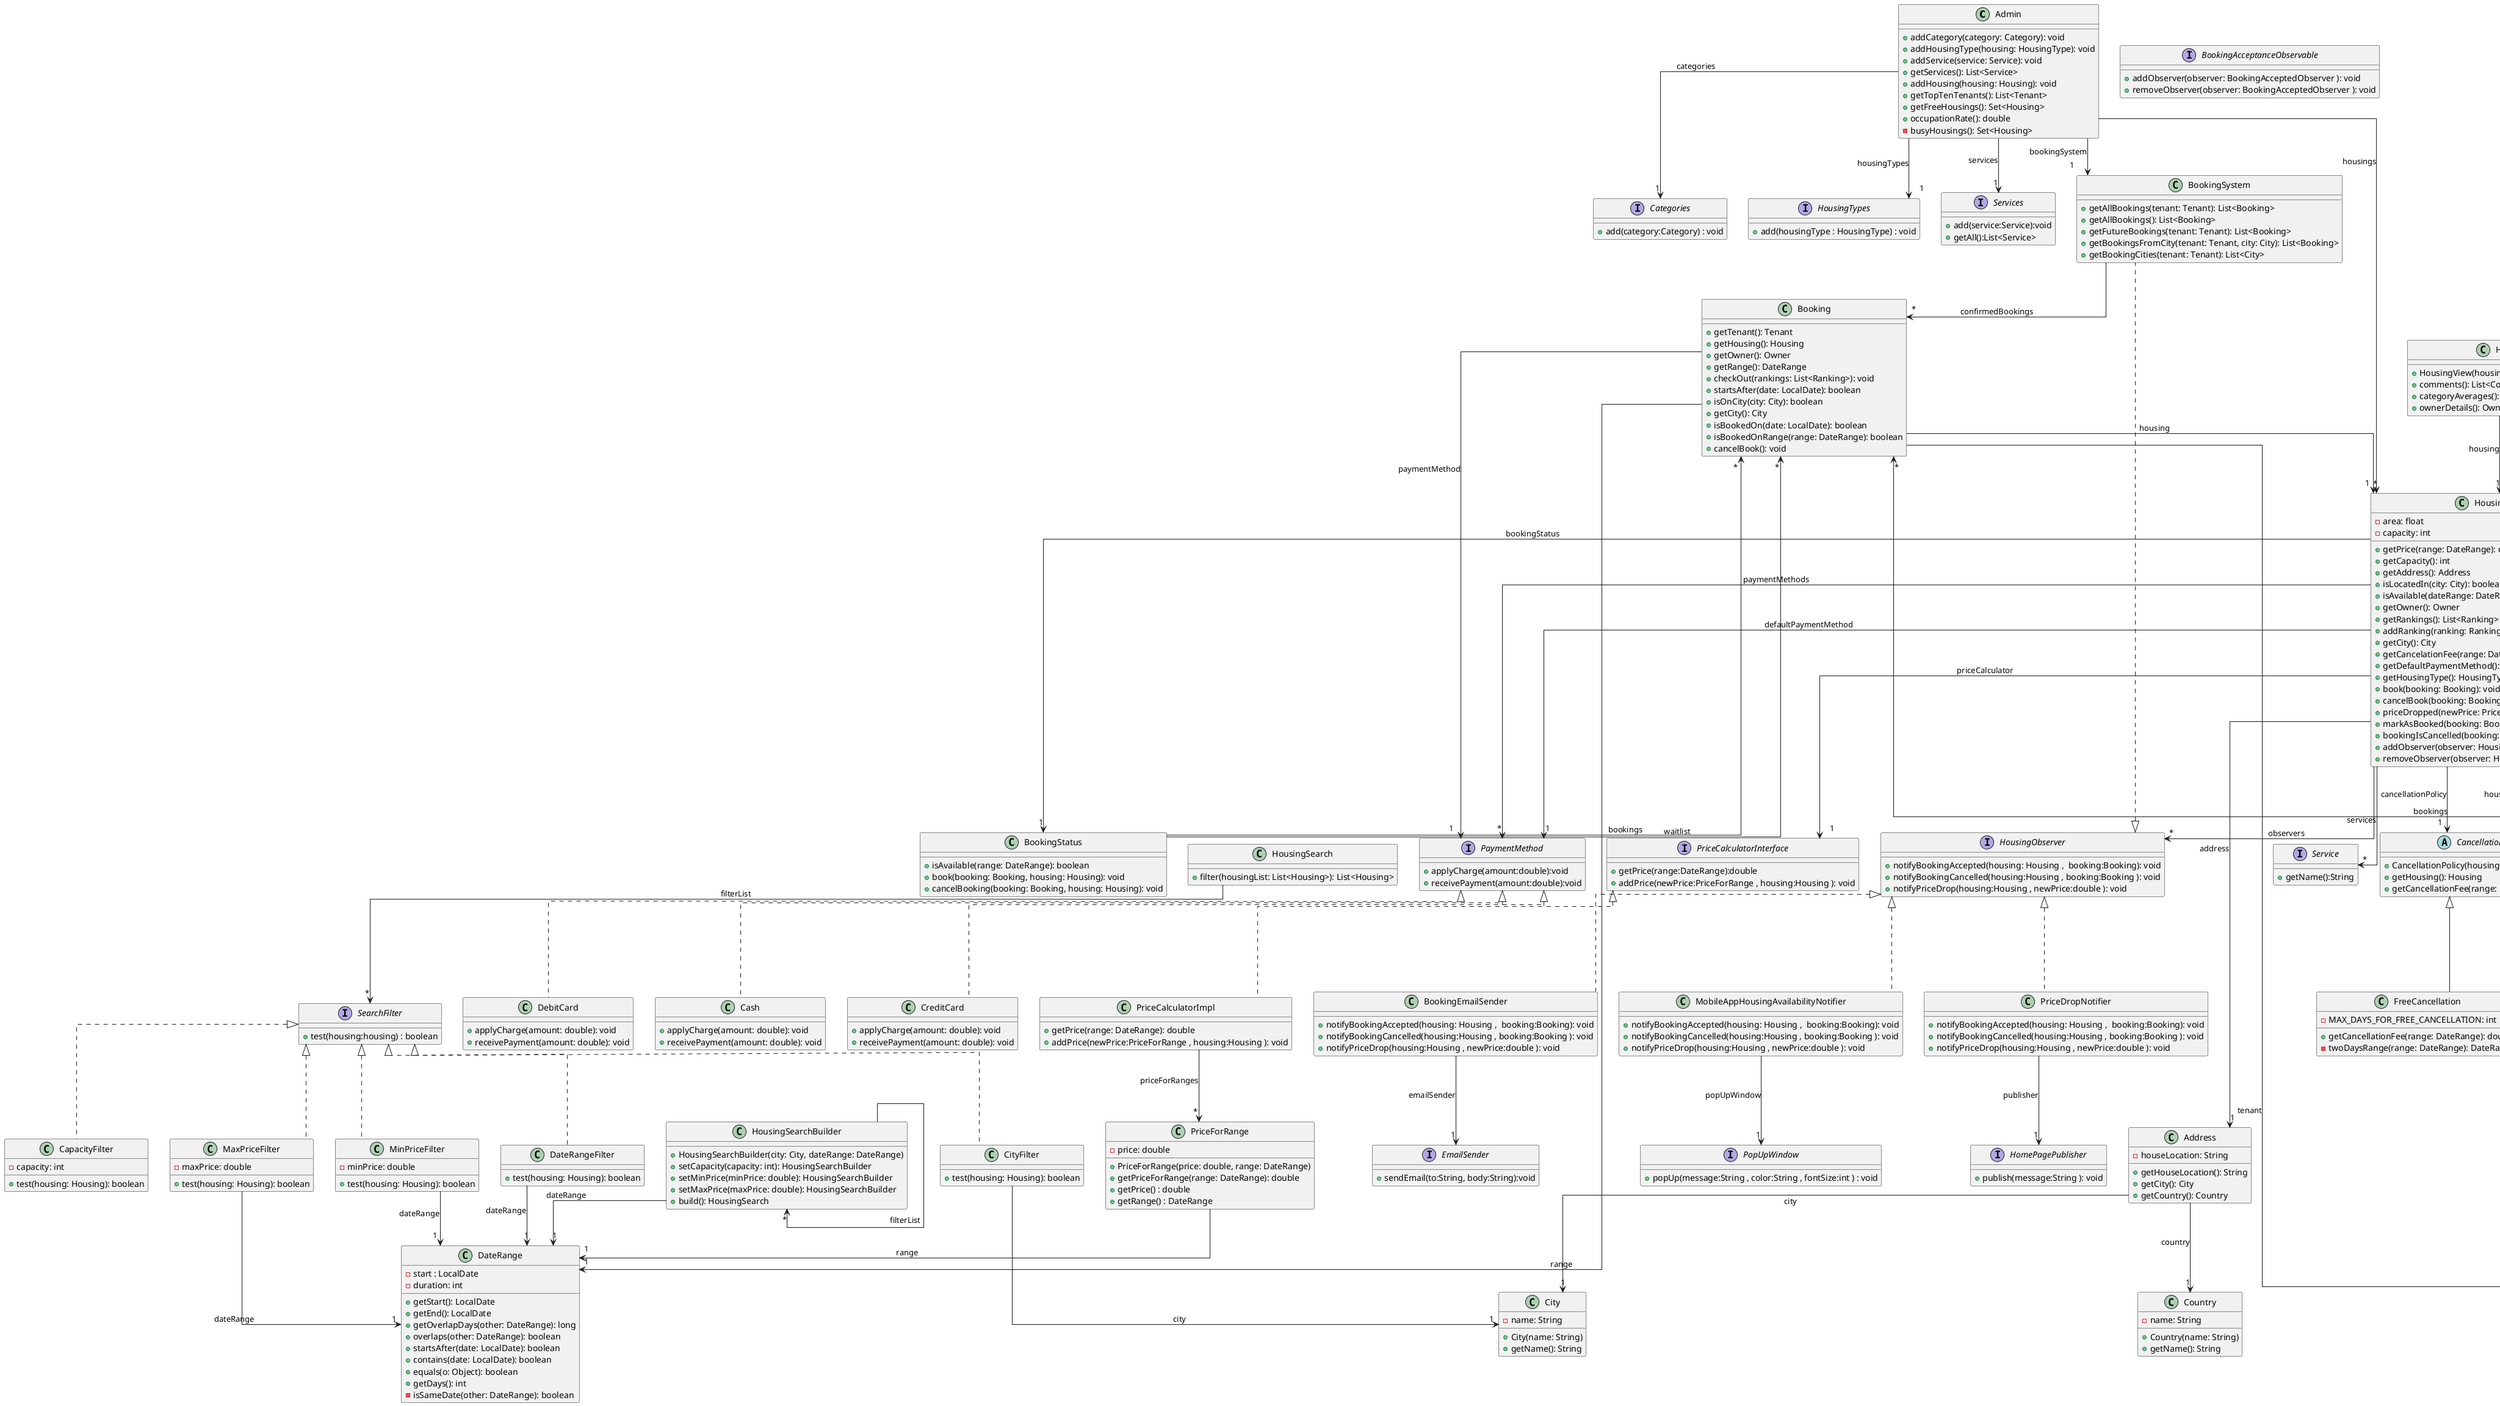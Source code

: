 @startuml tp

skinparam linetype polyline
skinparam linetype ortho

class Admin {

    + addCategory(category: Category): void
    + addHousingType(housing: HousingType): void
    + addService(service: Service): void
    + getServices(): List<Service>
    + addHousing(housing: Housing): void
    + getTopTenTenants(): List<Tenant>
    + getFreeHousings(): Set<Housing>
    + occupationRate(): double
    - busyHousings(): Set<Housing>
}

Admin -->"1" Categories :categories
Admin -->"1" HousingTypes :housingTypes
Admin -->"1" Services :services
Admin -->"1" BookingSystem :bookingSystem
Admin -->"*" Housing :housings

class BookingSystem implements HousingObserver{

    + getAllBookings(tenant: Tenant): List<Booking>
    + getAllBookings(): List<Booking>
    + getFutureBookings(tenant: Tenant): List<Booking>
    + getBookingsFromCity(tenant: Tenant, city: City): List<Booking>
    + getBookingCities(tenant: Tenant): List<City>
}

BookingSystem  -->"*"  Booking : confirmedBookings


class Address {
    - houseLocation: String

    + getHouseLocation(): String
    + getCity(): City
    + getCountry(): Country
}
Address -->"1" Country:country
Address -->"1" City:city

class Booking {

    + getTenant(): Tenant
    + getHousing(): Housing
    + getOwner(): Owner
    + getRange(): DateRange
    + checkOut(rankings: List<Ranking>): void
    + startsAfter(date: LocalDate): boolean
    + isOnCity(city: City): boolean
    + getCity(): City
    + isBookedOn(date: LocalDate): boolean
    + isBookedOnRange(range: DateRange): boolean
    + cancelBook(): void
}

Booking --> "1" Housing : housing
Booking --> "1" Tenant : tenant
Booking --> "1" DateRange : range
Booking --> "1" PaymentMethod : paymentMethod

class BookingStatus {

    + isAvailable(range: DateRange): boolean
    + book(booking: Booking, housing: Housing): void
    + cancelBooking(booking: Booking, housing: Housing): void
}

BookingStatus --> "*" Booking : bookings
BookingStatus --> "*" Booking : waitlist

abstract class CancellationPolicy {

    + CancellationPolicy(housing: Housing)
    + getHousing(): Housing
    + getCancellationFee(range: DateRange): double
}

CancellationPolicy -->"1" Housing : housing

class Category {
    - name: String

    + Category(name: String)
    + getName(): String
}

class CategoryScore {
    - score: int

    + CategoryScore(category: Category, score: int)
    + getCategory(): Category
    + getScore(): int
}

CategoryScore -->"1" Category : category

class City {
    - name: String

    + City(name: String)
    + getName(): String
}

class Country {
    - name: String

    + Country(name: String)
    + getName(): String
}

class DateRange {

    - start : LocalDate
    - duration: int

    + getStart(): LocalDate
    + getEnd(): LocalDate
    + getOverlapDays(other: DateRange): long
    + overlaps(other: DateRange): boolean
    + startsAfter(date: LocalDate): boolean
    + contains(date: LocalDate): boolean
    + equals(o: Object): boolean
    + getDays(): int
    - isSameDate(other: DateRange): boolean
}

class Housing implements Rankeable {
    
    - area: float
    - capacity: int
   
    + getPrice(range: DateRange): double
    + getCapacity(): int
    + getAddress(): Address
    + isLocatedIn(city: City): boolean
    + isAvailable(dateRange: DateRange): boolean
    + getOwner(): Owner
    + getRankings(): List<Ranking>
    + addRanking(ranking: Ranking): void
    + getCity(): City
    + getCancelationFee(range: DateRange): double
    + getDefaultPaymentMethod(): PaymentMethod
    + getHousingType(): HousingType
    + book(booking: Booking): void
    + cancelBook(booking: Booking): void
    + priceDropped(newPrice: PriceForRange): void
    + markAsBooked(booking: Booking): void
    + bookingIsCancelled(booking: Booking): void
    + addObserver(observer: HousingObserver): void
    + removeObserver(observer: HousingObserver): void
}

Housing --> "1" HousingType :housingType
Housing --> "1" Address :address
Housing --> "1" Owner : owner
Housing --> "1" CancellationPolicy : cancellationPolicy
Housing --> "1" BookingStatus : bookingStatus
Housing --> "*" HousingObserver : observers
Housing --> "1" PriceCalculatorInterface : priceCalculator
Housing --> "*" PaymentMethod : paymentMethods
Housing --> "1" PaymentMethod : defaultPaymentMethod
Housing --> "*" Service : services
Housing --> "*" Picture : pictures
Housing --> "*" Ranking : rankings
Housing --> "*" HousingStayDetails : stayDetails


class HousingStayDetails {
    - checkIn: LocalDateTime
    - checkOut: LocalDateTime

    + HousingStayDetails(checkIn: LocalDateTime, checkOut: LocalDateTime)
    + getCheckIn(): LocalDateTime
    + getCheckOut(): LocalDateTime
}

class HousingType {
    - name: String

    + HousingType(name: String)
    + getName(): String
}

class Owner extends User implements Rankeable, Ranker{

    + Owner(fullName: String, email: String, phoneNumber: String, createdOn: LocalDateTime, bookingAcceptanceStrategy: BookingAcceptanceStrategy)
    + addRental(rental: Booking): void
    + getRentals(): List<Booking>
    + addRanking(ranking: Ranking): void
    + getRankings(): List<Ranking>
    + rank(ranking: Ranking): void
    + accept(booking: Booking): void
    + cancelBook(booking: Booking): void
}

Owner -->"*" Ranking:rankings
Owner -->"*" Booking:bookings
Owner -->"1" BookingAcceptanceStrategy:bookingAcceptanceStrategy

class Picture {
    - name: String
    - resourceUrl: String

    + Picture(name: String, resourceUrl: String)
    + getName(): String
    + getResourceUrl(): String
}

class PriceForRange {
    - price: double

    + PriceForRange(price: double, range: DateRange)
    + getPriceForRange(range: DateRange): double
    + getPrice() : double
    +getRange() : DateRange
}

PriceForRange -->"1" DateRange: range

class Ranking {
    - comment: String
    - rankedOn: LocalDate

    + Ranking(ranker: Ranker, ranked: Rankeable, comment: String, categoryScores: List<CategoryScore>)
    + getScores(): List<CategoryScore>
    + getComment(): String
    + getRanker(): Ranker
    + getRanked(): Rankeable
    + getRankedOn(): LocalDate
}

Ranking -->"1" Ranker:ranker
Ranking -->"1" Rankeable:ranked
Ranking -->"*" CategoryScore:categoryScores

class Tenant extends User implements Rankeable, Ranker{

    + Tenant(fullName: String, email: String, phoneNumber: String, createdOn: LocalDateTime)
    + addRanking(ranking: Ranking): void
    + getRankings(): List<Ranking>
    + rank(ranking: Ranking): void
    + book(housing: Housing, range: DateRange, paymentMethod: PaymentMethod): void
}

Tenant -->"*" Ranking:rankings

class User {
    - fullName: String
    - email: String
    - phoneNumber: String
    - createdOn: LocalDateTime

    + User(fullName: String, email: String, phoneNumber: String, createdOn: LocalDateTime)
    + getFullName(): String
    + getEmail(): String
    + getPhoneNumber(): String
    + getCreatedOn(): LocalDateTime
}

class BookingEmailSender implements HousingObserver {

    + notifyBookingAccepted(housing: Housing ,  booking:Booking): void
    + notifyBookingCancelled(housing:Housing , booking:Booking ): void
    + notifyPriceDrop(housing:Housing , newPrice:double ): void

}

BookingEmailSender --> "1" EmailSender : emailSender

class Cash  implements PaymentMethod{
    + applyCharge(amount: double): void
    + receivePayment(amount: double): void
}

class CreditCard implements PaymentMethod{
    + applyCharge(amount: double): void
    + receivePayment(amount: double): void
}

class DebitCard implements PaymentMethod {
    + applyCharge(amount: double): void
    + receivePayment(amount: double): void
}

class MobileAppHousingAvailabilityNotifier implements HousingObserver {
    + notifyBookingAccepted(housing: Housing ,  booking:Booking): void
    + notifyBookingCancelled(housing:Housing , booking:Booking ): void
    + notifyPriceDrop(housing:Housing , newPrice:double ): void
}

MobileAppHousingAvailabilityNotifier --> "1" PopUpWindow : popUpWindow

interface PopUpWindow {
    + popUp(message:String , color:String , fontSize:int ) : void

}



class FreeCancellation extends CancellationPolicy{
    - MAX_DAYS_FOR_FREE_CANCELLATION: int

    + getCancellationFee(range: DateRange): double
    - twoDaysRange(range: DateRange): DateRange
}

class IntermediateCancellation extends CancellationPolicy{
    + getCancellationFee(range: DateRange): double
}

class NoCancellation extends CancellationPolicy{
    + getCancellationFee(range: DateRange): double
}

class PriceCalculatorImpl implements PriceCalculatorInterface{

    + getPrice(range: DateRange): double
    + addPrice(newPrice:PriceForRange , housing:Housing ): void
}

PriceCalculatorImpl -->"*" PriceForRange:priceForRanges

class PriceDropNotifier implements HousingObserver {

    + notifyBookingAccepted(housing: Housing ,  booking:Booking): void
    + notifyBookingCancelled(housing:Housing , booking:Booking ): void
    + notifyPriceDrop(housing:Housing , newPrice:double ): void
}

PriceDropNotifier --> "1" HomePagePublisher : publisher

class CapacityFilter implements SearchFilter{
    - capacity: int

    + test(housing: Housing): boolean
}

class CityFilter implements SearchFilter{

    + test(housing: Housing): boolean
}

CityFilter -->"1" City : city

class DateRangeFilter implements SearchFilter{

    + test(housing: Housing): boolean
}

DateRangeFilter -->"1" DateRange:dateRange

class HousingSearch {

    + filter(housingList: List<Housing>): List<Housing>
}

HousingSearch -->"*" SearchFilter:filterList


class MinPriceFilter implements SearchFilter{
    - minPrice: double
    
    + test(housing: Housing): boolean
}

MinPriceFilter -->"1" DateRange:dateRange

class MaxPriceFilter implements SearchFilter{
    - maxPrice: double
    
    + test(housing: Housing): boolean
}

MaxPriceFilter -->"1" DateRange:dateRange

class HousingSearchBuilder {

    + HousingSearchBuilder(city: City, dateRange: DateRange)
    + setCapacity(capacity: int): HousingSearchBuilder
    + setMinPrice(minPrice: double): HousingSearchBuilder
    + setMaxPrice(maxPrice: double): HousingSearchBuilder
    + build(): HousingSearch
}

HousingSearchBuilder -->"*" HousingSearchBuilder:filterList
HousingSearchBuilder -->"1" DateRange: dateRange

class CategoryAverageView {
    - average: double

    + CategoryAverageView(average: double, category: Category)
    + getAverage(): double
    + getCategory(): Category
}

CategoryAverageView -->"1" Category: category

class CommentView {
    - text: String
    - commentedOn: LocalDate

    + CommentView(text: String, commentedOn: LocalDate, by: Ranker, scores: List<CategoryScore>)
    + fromRanking(ranking: Ranking): CommentView
    + getText(): String
    + getCommentedOn(): LocalDate
    + getBy(): Ranker
    + getScores(): List<CategoryScore>
}

CommentView -->"1" Ranker: by
CommentView -->"*" CategoryScore:scores

class HousingView {

    + HousingView(housing: Housing)
    + comments(): List<CommentView>
    + categoryAverages(): List<CategoryAverageView>
    + ownerDetails(): OwnerView
}

HousingView -->"1" Housing: housing

class OwnerRentalView {

    + OwnerRentalView(owner: Owner, currentHousing: Housing)
    + getTotalRentsForHousing(): long
    + getTotalRentsForAllHousings(): int
    + getTotalTimesHasRentedCurrentHousing(): long
    + getRentalsForCurrentHousing(): List<Housing>
}

OwnerRentalView -->"1" Owner: owner
OwnerRentalView -->"1" Housing: housing


class OwnerView {

    + OwnerView(owner: Owner, currentHousing: Housing)
    + getAllScores(): List<Integer>
    + getAverageScore(): double
    + getCreatedOn(): LocalDateTime
    + getOwnerRentalView(): OwnerRentalView
}

OwnerView -->"1" Owner: owner
OwnerView -->"1" Housing: currentHousing



interface SearchFilter {
	+test(housing:housing) : boolean 
}

interface Categories{
	+  add(category:Category) : void
}

interface HousingTypes{
	+ add(housingType : HousingType) : void
}

interface Services{
	+  add(service:Service):void
	+  getAll():List<Service>
}


interface EmailSender {
	+  sendEmail(to:String, body:String):void
}

interface HousingObserver {
    + notifyBookingAccepted(housing: Housing ,  booking:Booking): void
    + notifyBookingCancelled(housing:Housing , booking:Booking ): void
    + notifyPriceDrop(housing:Housing , newPrice:double ): void
}

interface HomePagePublisher {
	+ publish(message:String ): void
}

interface PaymentMethod{
	+applyCharge(amount:double):void
	+ receivePayment(amount:double):void
}

interface PriceCalculatorInterface {
	+ getPrice(range:DateRange):double
    + addPrice(newPrice:PriceForRange , housing:Housing ): void
}


interface Rankeable {
	+ addRanking(ranking:Ranking):void
	+ getRankings():List<Ranking>
}

interface Ranker {
	+ rank(ranking:Ranking):void
}


interface Service {
	+ getName():String
}

interface BookingAcceptanceObservable {
    + addObserver(observer: BookingAcceptedObserver ): void
	+ removeObserver(observer: BookingAcceptedObserver ): void
}

@enduml
